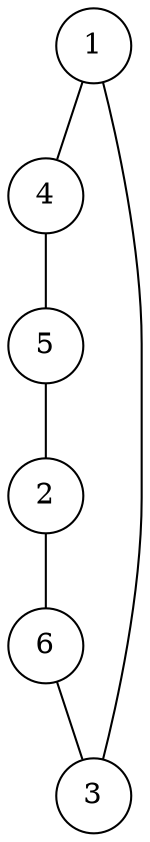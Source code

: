 graph rand265436 {
	node [shape=circle fillcolor=white]
	1 [ pos = "3.415759,0.696998!"]
	2 [ pos = "1.063955,1.862780!"]
	3 [ pos = "4.148349,2.196171!"]
	4 [ pos = "3.011086,1.025340!"]
	5 [ pos = "0.532865,0.163267!"]
	6 [ pos = "1.523746,5.000000!"]

	1 -- 4
	2 -- 6
	3 -- 1
	4 -- 5
	5 -- 2
	6 -- 3
}